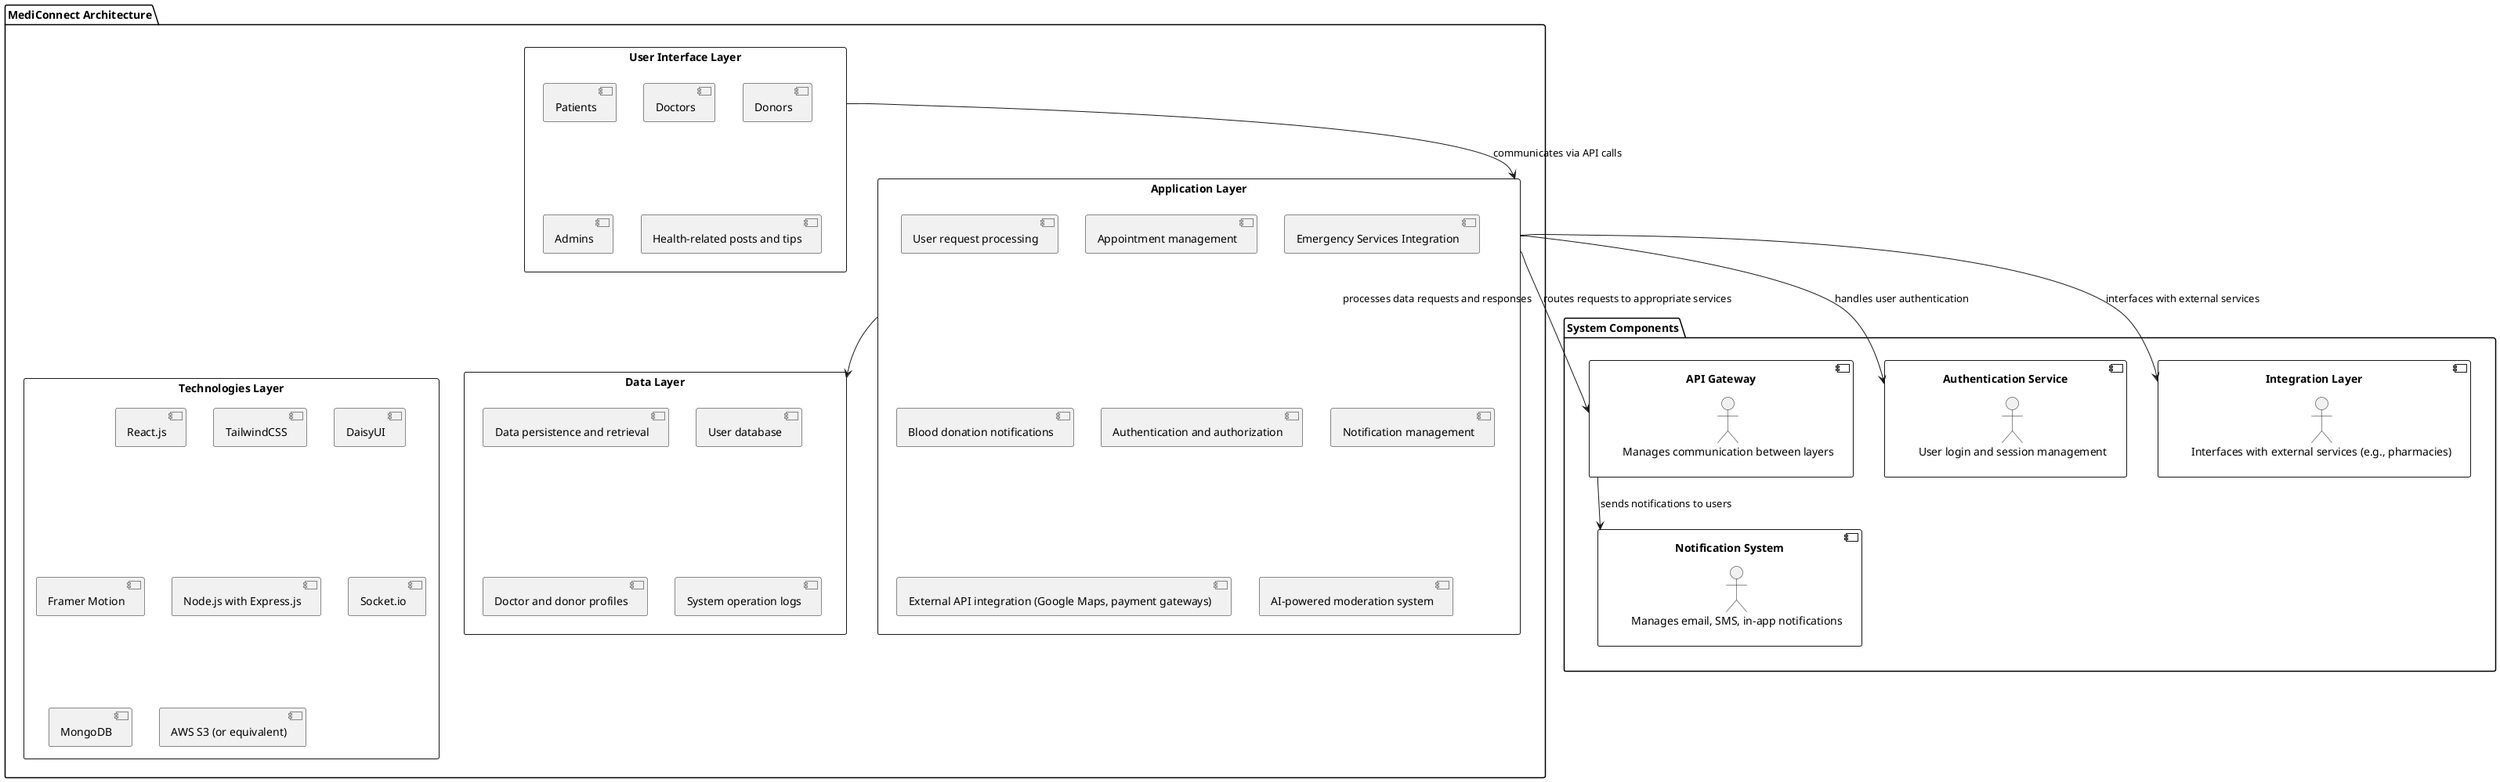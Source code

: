 @startuml

' Adjusting skin parameters for better visibility
skinparam rectangle {
   
    FontSize 14
}

skinparam component {
    
    FontSize 14
}

skinparam package {
    
    FontSize 14
}

skinparam node {
    
    FontSize 14
}

skinparam defaultFontName Arial

top to bottom direction

package "MediConnect Architecture" {

  rectangle "User Interface Layer" as UILayer {
      [Patients]
      [Doctors]
      [Donors]
      [Admins]
      [Health-related posts and tips]
  }

  rectangle "Application Layer" as AppLayer {
      [User request processing]
      [Appointment management]
      [Emergency Services Integration]
      [Blood donation notifications]
      [Authentication and authorization]
      [Notification management]
      [External API integration (Google Maps, payment gateways)]
      [AI-powered moderation system]
  }

  rectangle "Data Layer" as DataLayer {
      [Data persistence and retrieval]
      [User database]
      [Doctor and donor profiles]
      [System operation logs]
  }

  rectangle "Technologies Layer" as TechLayer {
      [React.js]
      [TailwindCSS]
      [DaisyUI]
      [Framer Motion]
      [Node.js with Express.js]
      [Socket.io]
      [MongoDB]
      [AWS S3 (or equivalent)]
  }

}

package "System Components" {

  component "API Gateway" as APIGateway {
    "Manages communication between layers"
  }

  component "Authentication Service" as AuthService {
    "User login and session management"
  }

  component "Notification System" as NotificationSystem {
    "Manages email, SMS, in-app notifications"
  }

  component "Integration Layer" as IntegrationLayer {
    "Interfaces with external services (e.g., pharmacies)"
  }

}

' Connections between components with labels
UILayer --> AppLayer : communicates via API calls
AppLayer --> DataLayer : processes data requests and responses
AppLayer --> APIGateway : routes requests to appropriate services
APIGateway --> NotificationSystem : sends notifications to users
AppLayer --> AuthService : handles user authentication
AppLayer --> IntegrationLayer : interfaces with external services

@enduml